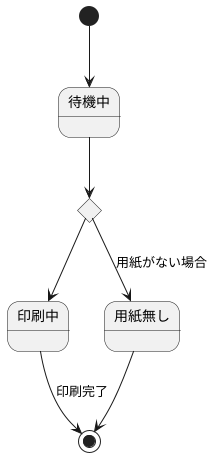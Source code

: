 @startuml 演習６－１
[*] --> 待機中
state c <<choice>>
待機中 --> c
c --> 印刷中
c --> 用紙無し: 用紙がない場合
用紙無し --> [*]
印刷中--> [*]:印刷完了
@enduml
